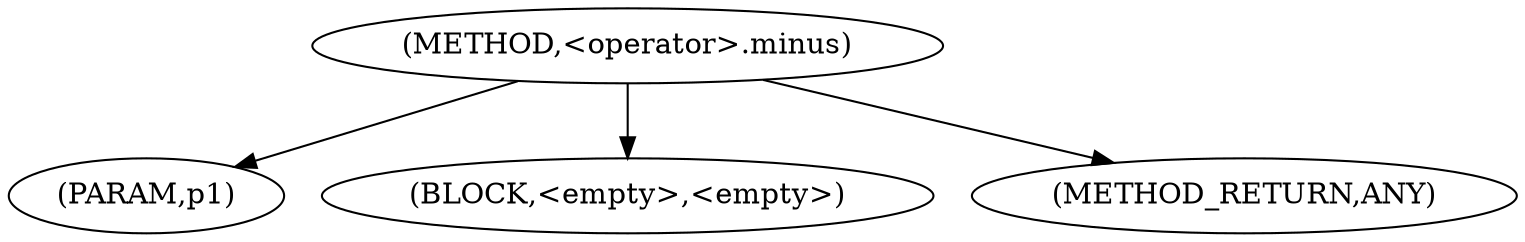 digraph "&lt;operator&gt;.minus" {  
"2286" [label = <(METHOD,&lt;operator&gt;.minus)> ]
"2287" [label = <(PARAM,p1)> ]
"2288" [label = <(BLOCK,&lt;empty&gt;,&lt;empty&gt;)> ]
"2289" [label = <(METHOD_RETURN,ANY)> ]
  "2286" -> "2287" 
  "2286" -> "2288" 
  "2286" -> "2289" 
}
